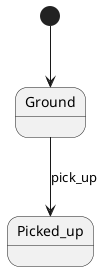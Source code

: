 @startuml
'https://plantuml.com/state-diagram
scale 350 width


@startuml
[*] --> Ground
Ground --> Picked_up : pick_up


@enduml